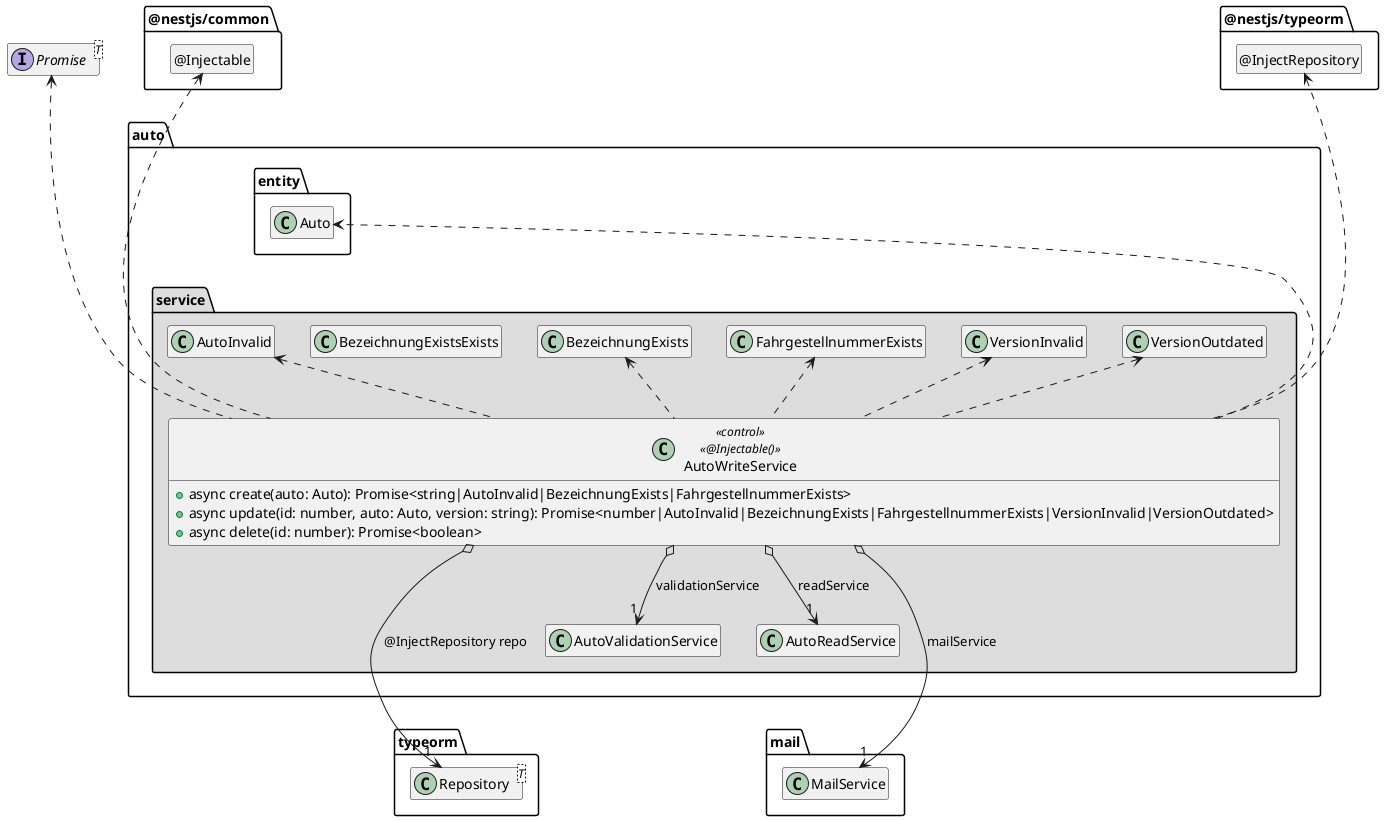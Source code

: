 ' Preview durch <Alt>d

@startuml Anwendungskern

interface Promise<T>

package @nestjs/common {
  class "@Injectable" as Injectable
  hide Injectable circle
}

package typeorm {
  class Repository<T>
}

package @nestjs/typeorm {
  class "@InjectRepository" as InjectRepository
  hide InjectRepository circle
}

package mail {
  class MailService
}

package auto {
  package entity {
    class Auto
  }

  package service #DDDDDD {
    class AutoInvalid
    class BezeichnungExists
    class FahrgestellnummerExists
    class VersionInvalid
    class VersionOutdated

    class AutoWriteService << control >> <<@Injectable()>> {
      + async create(auto: Auto): Promise<string|AutoInvalid|BezeichnungExists|FahrgestellnummerExists>
      + async update(id: number, auto: Auto, version: string): Promise<number|AutoInvalid|BezeichnungExists|FahrgestellnummerExists|VersionInvalid|VersionOutdated>
      + async delete(id: number): Promise<boolean>
    }

    AutoWriteService o--> "1" AutoValidationService: validationService
    AutoWriteService o--> "1" AutoReadService: readService
    AutoWriteService o--> "1" Repository: @InjectRepository repo
    AutoWriteService o--> "1" MailService: mailService

    AutoWriteService .up.> Injectable
    AutoWriteService .up.> InjectRepository

    AutoWriteService .up.> Promise
    AutoWriteService ..> Auto
    AutoWriteService .up.> AutoInvalid
    AutoWriteService .up.> BezeichnungExists
    AutoWriteService .up.> FahrgestellnummerExists
    AutoWriteService .up.> VersionInvalid
    AutoWriteService .up.> VersionOutdated

    AutoInvalid .up[hidden].> Auto
    Auto .up[hidden].> Promise
    Auto .up[hidden].> Injectable
    Auto .up[hidden].> InjectRepository
    BezeichnungExistsExists .up[hidden].> Auto
    AutoValidationService .[hidden].> Repository
    AutoValidationService .[hidden].> MailService
  }
}

hide empty members

@enduml
